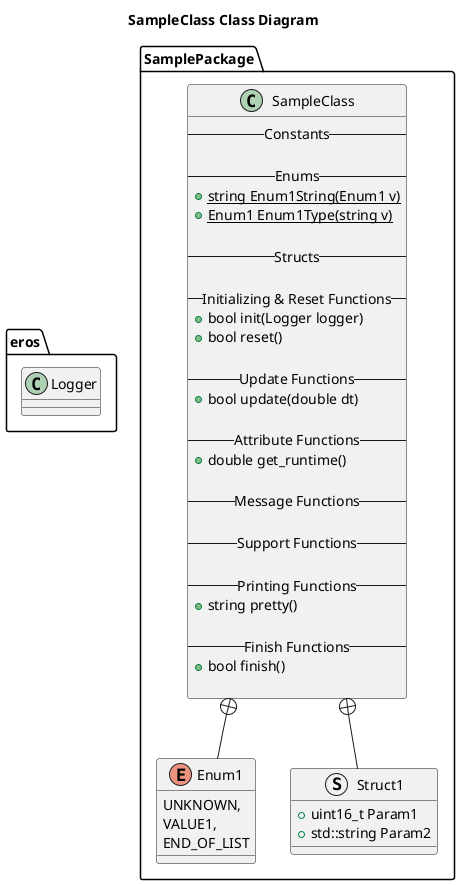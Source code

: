 @startuml
title SampleClass Class Diagram
package eros {
    class Logger
}
namespace SamplePackage {
    enum Enum1 {
        UNKNOWN,
        VALUE1,
        END_OF_LIST
    }
    struct Struct1 {
        +uint16_t Param1
        +std::string Param2
    }
    class SampleClass {
        -- Constants --

        -- Enums --
        +{static} string Enum1String(Enum1 v)
        +{static} Enum1 Enum1Type(string v)

        -- Structs --

        -- Initializing & Reset Functions --
        +bool init(Logger logger)
        +bool reset()

        -- Update Functions --
        +bool update(double dt)
        
        -- Attribute Functions --
        +double get_runtime()

        -- Message Functions --

        -- Support Functions --

        -- Printing Functions --
        +string pretty()

        -- Finish Functions --
        +bool finish()

    }

    SampleClass +-- Enum1
    SampleClass +-- Struct1

}

@enduml